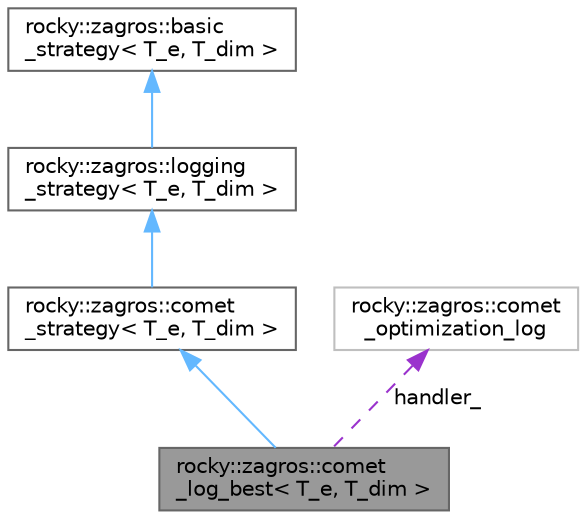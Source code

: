 digraph "rocky::zagros::comet_log_best&lt; T_e, T_dim &gt;"
{
 // LATEX_PDF_SIZE
  bgcolor="transparent";
  edge [fontname=Helvetica,fontsize=10,labelfontname=Helvetica,labelfontsize=10];
  node [fontname=Helvetica,fontsize=10,shape=box,height=0.2,width=0.4];
  Node1 [label="rocky::zagros::comet\l_log_best\< T_e, T_dim \>",height=0.2,width=0.4,color="gray40", fillcolor="grey60", style="filled", fontcolor="black",tooltip="A strategy for logging the best solution on Comet server."];
  Node2 -> Node1 [dir="back",color="steelblue1",style="solid"];
  Node2 [label="rocky::zagros::comet\l_strategy\< T_e, T_dim \>",height=0.2,width=0.4,color="gray40", fillcolor="white", style="filled",URL="$classrocky_1_1zagros_1_1comet__strategy.html",tooltip="Interface for Comet logging strategies."];
  Node3 -> Node2 [dir="back",color="steelblue1",style="solid"];
  Node3 [label="rocky::zagros::logging\l_strategy\< T_e, T_dim \>",height=0.2,width=0.4,color="gray40", fillcolor="white", style="filled",URL="$classrocky_1_1zagros_1_1logging__strategy.html",tooltip="Interface for logging strategies."];
  Node4 -> Node3 [dir="back",color="steelblue1",style="solid"];
  Node4 [label="rocky::zagros::basic\l_strategy\< T_e, T_dim \>",height=0.2,width=0.4,color="gray40", fillcolor="white", style="filled",URL="$classrocky_1_1zagros_1_1basic__strategy.html",tooltip="Interface for all strategies."];
  Node5 -> Node1 [dir="back",color="darkorchid3",style="dashed",label=" handler_" ];
  Node5 [label="rocky::zagros::comet\l_optimization_log",height=0.2,width=0.4,color="grey75", fillcolor="white", style="filled",URL="$structrocky_1_1zagros_1_1comet__optimization__log.html",tooltip=" "];
}
